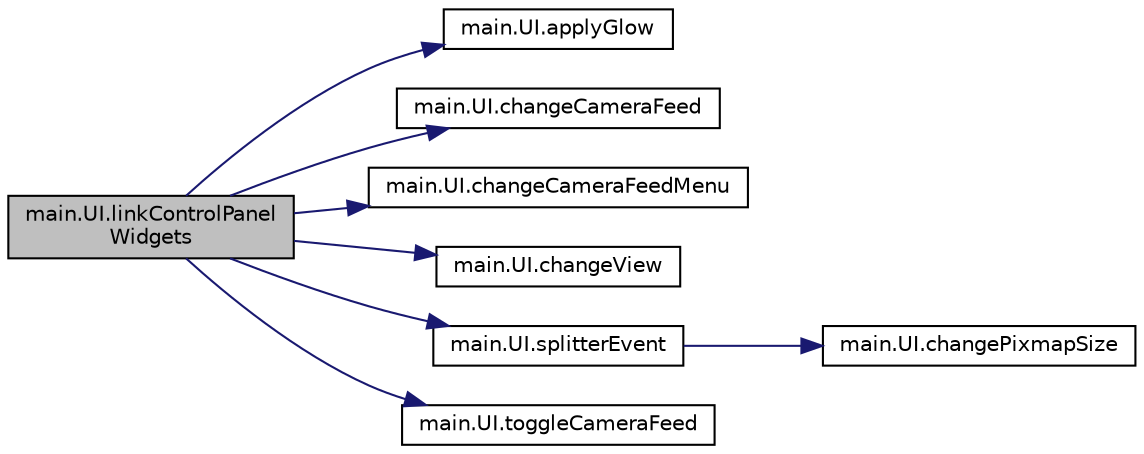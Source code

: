 digraph "main.UI.linkControlPanelWidgets"
{
 // LATEX_PDF_SIZE
  edge [fontname="Helvetica",fontsize="10",labelfontname="Helvetica",labelfontsize="10"];
  node [fontname="Helvetica",fontsize="10",shape=record];
  rankdir="LR";
  Node1 [label="main.UI.linkControlPanel\lWidgets",height=0.2,width=0.4,color="black", fillcolor="grey75", style="filled", fontcolor="black",tooltip="GUI LINKING FUNCTIONS #####."];
  Node1 -> Node2 [color="midnightblue",fontsize="10",style="solid",fontname="Helvetica"];
  Node2 [label="main.UI.applyGlow",height=0.2,width=0.4,color="black", fillcolor="white", style="filled",URL="$classmain_1_1_u_i.html#ab3aedd6d16f7ae28ad4a628a864374cd",tooltip=" "];
  Node1 -> Node3 [color="midnightblue",fontsize="10",style="solid",fontname="Helvetica"];
  Node3 [label="main.UI.changeCameraFeed",height=0.2,width=0.4,color="black", fillcolor="white", style="filled",URL="$classmain_1_1_u_i.html#afc8ca14b148fb0a73aa65f13ac5daf13",tooltip=" "];
  Node1 -> Node4 [color="midnightblue",fontsize="10",style="solid",fontname="Helvetica"];
  Node4 [label="main.UI.changeCameraFeedMenu",height=0.2,width=0.4,color="black", fillcolor="white", style="filled",URL="$classmain_1_1_u_i.html#a31033b82c4f4c625c8a8ecda5c892c87",tooltip=" "];
  Node1 -> Node5 [color="midnightblue",fontsize="10",style="solid",fontname="Helvetica"];
  Node5 [label="main.UI.changeView",height=0.2,width=0.4,color="black", fillcolor="white", style="filled",URL="$classmain_1_1_u_i.html#a73868911b43067845442a3598d480e2f",tooltip="OTHER FUNCTIONS #####."];
  Node1 -> Node6 [color="midnightblue",fontsize="10",style="solid",fontname="Helvetica"];
  Node6 [label="main.UI.splitterEvent",height=0.2,width=0.4,color="black", fillcolor="white", style="filled",URL="$classmain_1_1_u_i.html#a5b3b8908654bb9b4190c0b406ca4bbae",tooltip=" "];
  Node6 -> Node7 [color="midnightblue",fontsize="10",style="solid",fontname="Helvetica"];
  Node7 [label="main.UI.changePixmapSize",height=0.2,width=0.4,color="black", fillcolor="white", style="filled",URL="$classmain_1_1_u_i.html#ac8742e7bee47642dbd9239fbc45ebf26",tooltip=" "];
  Node1 -> Node8 [color="midnightblue",fontsize="10",style="solid",fontname="Helvetica"];
  Node8 [label="main.UI.toggleCameraFeed",height=0.2,width=0.4,color="black", fillcolor="white", style="filled",URL="$classmain_1_1_u_i.html#ada1257062060358b26465ec51c2d2e82",tooltip=" "];
}
